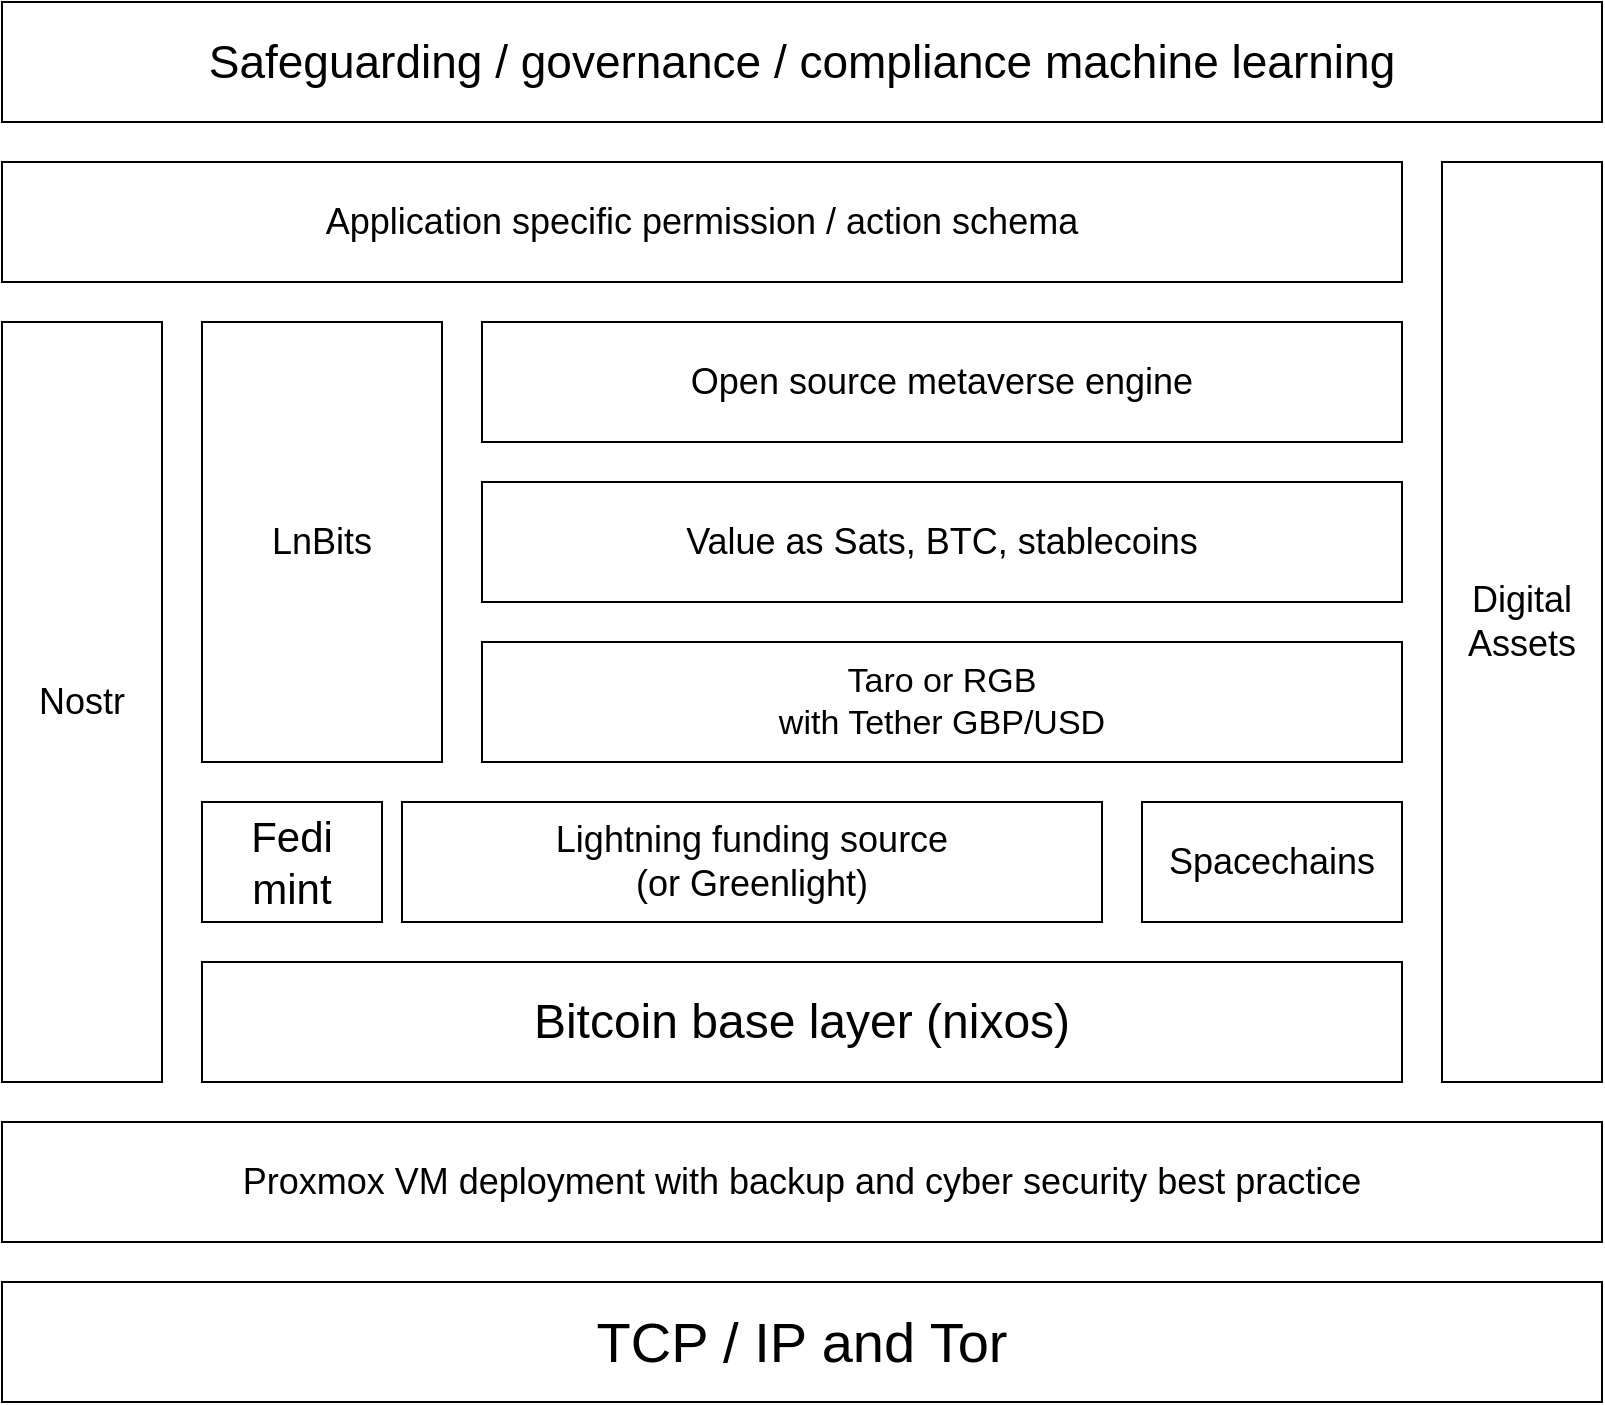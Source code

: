 <mxfile version="20.1.1" type="device"><diagram id="Xb5dDSHbkUPvXCf4QT5v" name="Page-1"><mxGraphModel dx="1230" dy="1785" grid="1" gridSize="10" guides="1" tooltips="1" connect="1" arrows="1" fold="1" page="1" pageScale="1" pageWidth="827" pageHeight="1169" math="0" shadow="0"><root><mxCell id="0"/><mxCell id="1" parent="0"/><mxCell id="B-n56ZhfrExhMbKjsAAy-1" value="&lt;font style=&quot;font-size: 18px&quot;&gt;Application specific permission / action schema&lt;br&gt;&lt;/font&gt;" style="rounded=0;whiteSpace=wrap;html=1;" parent="1" vertex="1"><mxGeometry x="70" y="-20" width="700" height="60" as="geometry"/></mxCell><mxCell id="B-n56ZhfrExhMbKjsAAy-2" value="Nostr" style="rounded=0;whiteSpace=wrap;html=1;fontSize=18;" parent="1" vertex="1"><mxGeometry x="70" y="60" width="80" height="380" as="geometry"/></mxCell><mxCell id="B-n56ZhfrExhMbKjsAAy-3" value="LnBits" style="rounded=0;whiteSpace=wrap;html=1;fontSize=18;" parent="1" vertex="1"><mxGeometry x="170" y="60" width="120" height="220" as="geometry"/></mxCell><mxCell id="B-n56ZhfrExhMbKjsAAy-4" value="&lt;font style=&quot;font-size: 18px&quot;&gt;Open source metaverse engine&lt;/font&gt;" style="rounded=0;whiteSpace=wrap;html=1;" parent="1" vertex="1"><mxGeometry x="310" y="60" width="460" height="60" as="geometry"/></mxCell><mxCell id="B-n56ZhfrExhMbKjsAAy-5" value="&lt;font style=&quot;font-size: 18px&quot;&gt;Value as Sats, BTC, stablecoins&lt;br&gt;&lt;/font&gt;" style="rounded=0;whiteSpace=wrap;html=1;" parent="1" vertex="1"><mxGeometry x="310" y="140" width="460" height="60" as="geometry"/></mxCell><mxCell id="B-n56ZhfrExhMbKjsAAy-6" value="&lt;div style=&quot;font-size: 17px;&quot;&gt;&lt;font style=&quot;font-size: 17px;&quot;&gt;Taro or RGB&lt;/font&gt;&lt;/div&gt;&lt;div style=&quot;font-size: 17px;&quot;&gt;&lt;font style=&quot;font-size: 17px;&quot;&gt;with Tether GBP/USD&lt;br&gt;&lt;/font&gt;&lt;/div&gt;" style="rounded=0;whiteSpace=wrap;html=1;" parent="1" vertex="1"><mxGeometry x="310" y="220" width="460" height="60" as="geometry"/></mxCell><mxCell id="B-n56ZhfrExhMbKjsAAy-9" value="&lt;div&gt;&lt;font style=&quot;font-size: 18px&quot;&gt;Lightning funding source&lt;/font&gt;&lt;/div&gt;&lt;div&gt;&lt;font style=&quot;font-size: 18px&quot;&gt;(or Greenlight)&lt;br&gt; &lt;/font&gt;&lt;/div&gt;" style="rounded=0;whiteSpace=wrap;html=1;" parent="1" vertex="1"><mxGeometry x="270" y="300" width="350" height="60" as="geometry"/></mxCell><mxCell id="B-n56ZhfrExhMbKjsAAy-10" value="&lt;font style=&quot;font-size: 24px&quot;&gt;Bitcoin base layer (nixos)&lt;br&gt;&lt;/font&gt;" style="rounded=0;whiteSpace=wrap;html=1;" parent="1" vertex="1"><mxGeometry x="170" y="380" width="600" height="60" as="geometry"/></mxCell><mxCell id="B-n56ZhfrExhMbKjsAAy-11" value="&lt;font style=&quot;font-size: 18px&quot;&gt;Proxmox VM deployment with backup and cyber security best practice&lt;/font&gt;" style="rounded=0;whiteSpace=wrap;html=1;" parent="1" vertex="1"><mxGeometry x="70" y="460" width="800" height="60" as="geometry"/></mxCell><mxCell id="B-n56ZhfrExhMbKjsAAy-12" value="&lt;div&gt;Digital&lt;br&gt;&lt;/div&gt;&lt;div&gt;Assets&lt;/div&gt;" style="rounded=0;whiteSpace=wrap;html=1;fontSize=18;" parent="1" vertex="1"><mxGeometry x="790" y="-20" width="80" height="460" as="geometry"/></mxCell><mxCell id="rogDhsEdb_ogYTwn3Vkx-2" value="&lt;font style=&quot;font-size: 18px;&quot;&gt;Spacechains&lt;/font&gt;" style="rounded=0;whiteSpace=wrap;html=1;" parent="1" vertex="1"><mxGeometry x="640" y="300" width="130" height="60" as="geometry"/></mxCell><mxCell id="lK3HveFzYCJKZlLocUZu-1" value="&lt;font style=&quot;font-size: 23px;&quot;&gt;Safeguarding / governance / compliance machine learning&lt;/font&gt;" style="rounded=0;whiteSpace=wrap;html=1;" parent="1" vertex="1"><mxGeometry x="70" y="-100" width="800" height="60" as="geometry"/></mxCell><mxCell id="_nbFTdevKmTxQL1_tZz9-1" value="&lt;font style=&quot;font-size: 28px;&quot;&gt;TCP / IP and Tor&lt;br&gt;&lt;/font&gt;" style="rounded=0;whiteSpace=wrap;html=1;" parent="1" vertex="1"><mxGeometry x="70" y="540" width="800" height="60" as="geometry"/></mxCell><mxCell id="WDA7tFfqk-w_jbpTVP37-1" value="&lt;div style=&quot;font-size: 21px;&quot;&gt;&lt;font style=&quot;font-size: 21px;&quot;&gt;Fedi&lt;/font&gt;&lt;/div&gt;&lt;div style=&quot;font-size: 21px;&quot;&gt;&lt;font style=&quot;font-size: 21px;&quot;&gt;mint&lt;/font&gt;&lt;/div&gt;" style="rounded=0;whiteSpace=wrap;html=1;" parent="1" vertex="1"><mxGeometry x="170" y="300" width="90" height="60" as="geometry"/></mxCell></root></mxGraphModel></diagram></mxfile>